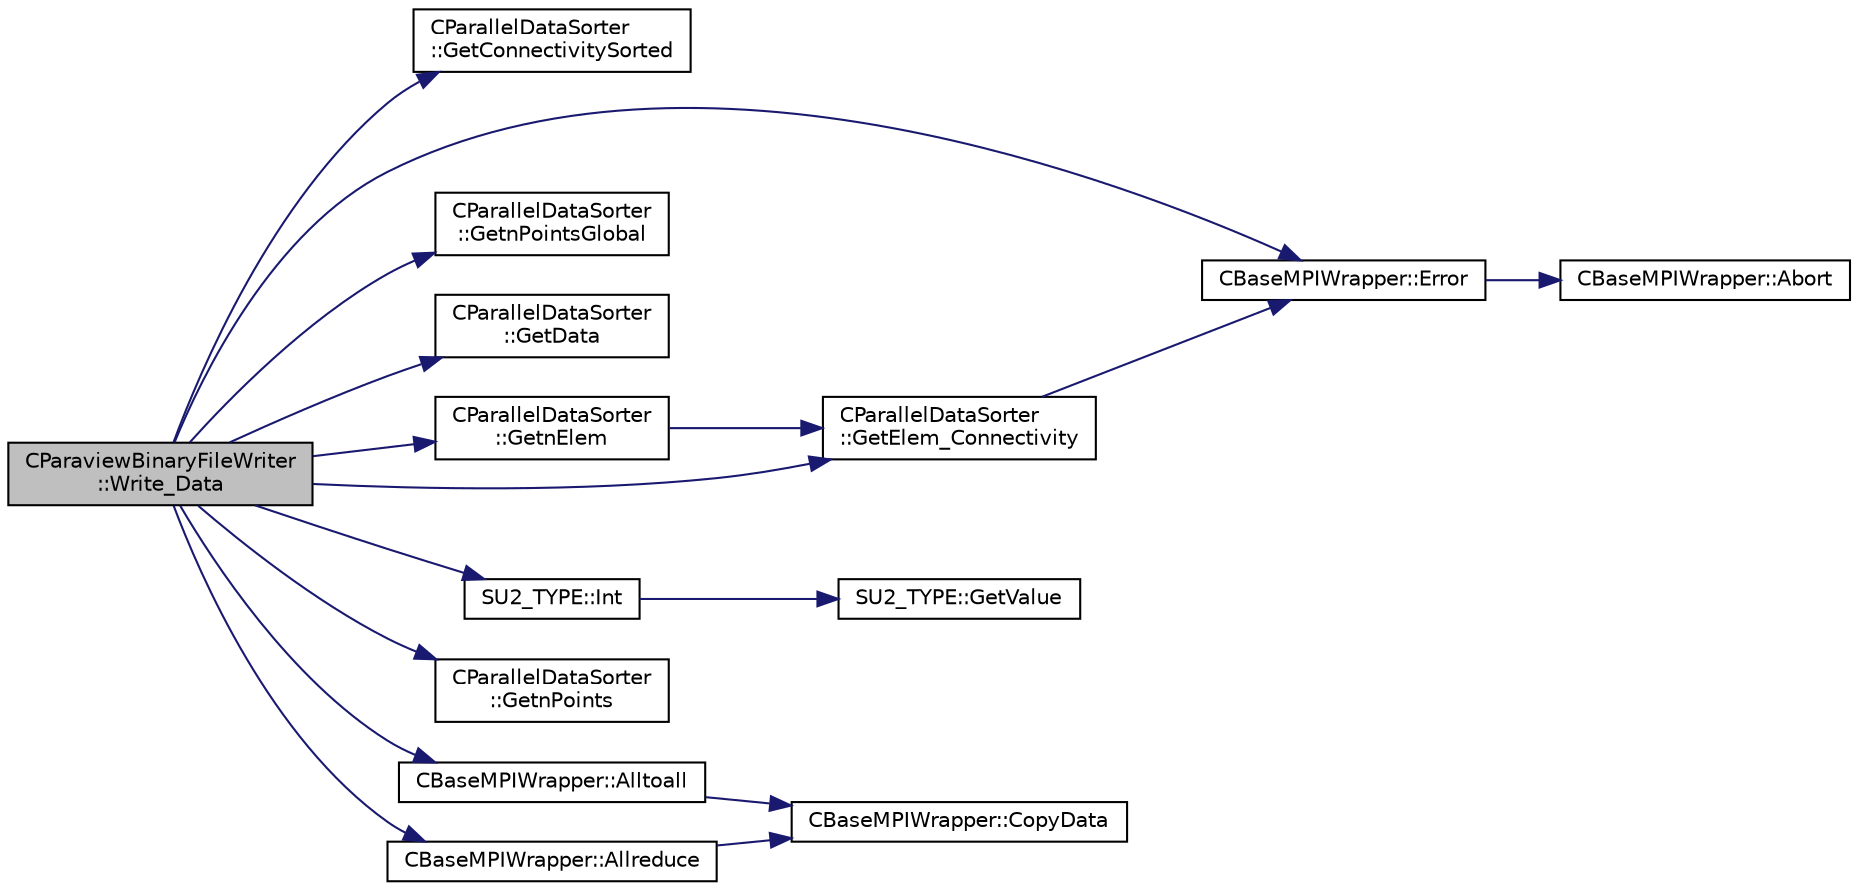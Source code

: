 digraph "CParaviewBinaryFileWriter::Write_Data"
{
  edge [fontname="Helvetica",fontsize="10",labelfontname="Helvetica",labelfontsize="10"];
  node [fontname="Helvetica",fontsize="10",shape=record];
  rankdir="LR";
  Node4 [label="CParaviewBinaryFileWriter\l::Write_Data",height=0.2,width=0.4,color="black", fillcolor="grey75", style="filled", fontcolor="black"];
  Node4 -> Node5 [color="midnightblue",fontsize="10",style="solid",fontname="Helvetica"];
  Node5 [label="CParallelDataSorter\l::GetConnectivitySorted",height=0.2,width=0.4,color="black", fillcolor="white", style="filled",URL="$class_c_parallel_data_sorter.html#a6341aad43be6d30df98ed389bc855176",tooltip="Check whether the current connectivity is sorted (i.e. if SortConnectivity has been called) ..."];
  Node4 -> Node6 [color="midnightblue",fontsize="10",style="solid",fontname="Helvetica"];
  Node6 [label="CBaseMPIWrapper::Error",height=0.2,width=0.4,color="black", fillcolor="white", style="filled",URL="$class_c_base_m_p_i_wrapper.html#a04457c47629bda56704e6a8804833eeb"];
  Node6 -> Node7 [color="midnightblue",fontsize="10",style="solid",fontname="Helvetica"];
  Node7 [label="CBaseMPIWrapper::Abort",height=0.2,width=0.4,color="black", fillcolor="white", style="filled",URL="$class_c_base_m_p_i_wrapper.html#a21ef5681e2acb532d345e9bab173ef07"];
  Node4 -> Node8 [color="midnightblue",fontsize="10",style="solid",fontname="Helvetica"];
  Node8 [label="CParallelDataSorter\l::GetnPointsGlobal",height=0.2,width=0.4,color="black", fillcolor="white", style="filled",URL="$class_c_parallel_data_sorter.html#af22c6cfbbcfad0cf16af5a62a1f4ca6f",tooltip="Get the global number of points (accumulated from all ranks) "];
  Node4 -> Node9 [color="midnightblue",fontsize="10",style="solid",fontname="Helvetica"];
  Node9 [label="CParallelDataSorter\l::GetData",height=0.2,width=0.4,color="black", fillcolor="white", style="filled",URL="$class_c_parallel_data_sorter.html#adefe6c1b192cff0292738bf72557eb06",tooltip="Get the value of the linear partitioned data.  iField - the output field ID.  iPoint - the point ID..."];
  Node4 -> Node10 [color="midnightblue",fontsize="10",style="solid",fontname="Helvetica"];
  Node10 [label="CParallelDataSorter\l::GetnElem",height=0.2,width=0.4,color="black", fillcolor="white", style="filled",URL="$class_c_parallel_data_sorter.html#a4a8041d2f6104f69d5811461974a8c4a",tooltip="Get the global of elements (accumulated from all ranks and element types) "];
  Node10 -> Node11 [color="midnightblue",fontsize="10",style="solid",fontname="Helvetica"];
  Node11 [label="CParallelDataSorter\l::GetElem_Connectivity",height=0.2,width=0.4,color="black", fillcolor="white", style="filled",URL="$class_c_parallel_data_sorter.html#a72dc4de9131fee6f5d4fec3f435c0e93",tooltip="Get the connectivity of specific element.  type - The type of element, ref GEO_TYPE  iElem - The elem..."];
  Node11 -> Node6 [color="midnightblue",fontsize="10",style="solid",fontname="Helvetica"];
  Node4 -> Node11 [color="midnightblue",fontsize="10",style="solid",fontname="Helvetica"];
  Node4 -> Node12 [color="midnightblue",fontsize="10",style="solid",fontname="Helvetica"];
  Node12 [label="SU2_TYPE::Int",height=0.2,width=0.4,color="black", fillcolor="white", style="filled",URL="$namespace_s_u2___t_y_p_e.html#a6b48817766d8a6486caa2807a52f6bae",tooltip="Casts the primitive value to int (uses GetValue, already implemented for each type). "];
  Node12 -> Node13 [color="midnightblue",fontsize="10",style="solid",fontname="Helvetica"];
  Node13 [label="SU2_TYPE::GetValue",height=0.2,width=0.4,color="black", fillcolor="white", style="filled",URL="$namespace_s_u2___t_y_p_e.html#a0ed43473f5a450ce028d088427bf10cb",tooltip="Get the (primitive) value of the datatype (needs to be implemented for each new type). "];
  Node4 -> Node14 [color="midnightblue",fontsize="10",style="solid",fontname="Helvetica"];
  Node14 [label="CParallelDataSorter\l::GetnPoints",height=0.2,width=0.4,color="black", fillcolor="white", style="filled",URL="$class_c_parallel_data_sorter.html#a1afb1c7c56ca79148dd703dc6fc3ce28",tooltip="Get the number of points the local rank owns. "];
  Node4 -> Node15 [color="midnightblue",fontsize="10",style="solid",fontname="Helvetica"];
  Node15 [label="CBaseMPIWrapper::Alltoall",height=0.2,width=0.4,color="black", fillcolor="white", style="filled",URL="$class_c_base_m_p_i_wrapper.html#a86496abf1db8449b17501e14111f3371"];
  Node15 -> Node16 [color="midnightblue",fontsize="10",style="solid",fontname="Helvetica"];
  Node16 [label="CBaseMPIWrapper::CopyData",height=0.2,width=0.4,color="black", fillcolor="white", style="filled",URL="$class_c_base_m_p_i_wrapper.html#a4725cc1dd65b161b483e812a538a5e36"];
  Node4 -> Node17 [color="midnightblue",fontsize="10",style="solid",fontname="Helvetica"];
  Node17 [label="CBaseMPIWrapper::Allreduce",height=0.2,width=0.4,color="black", fillcolor="white", style="filled",URL="$class_c_base_m_p_i_wrapper.html#a637b6fd917a8ca91ce748ba88e0d66b6"];
  Node17 -> Node16 [color="midnightblue",fontsize="10",style="solid",fontname="Helvetica"];
}
